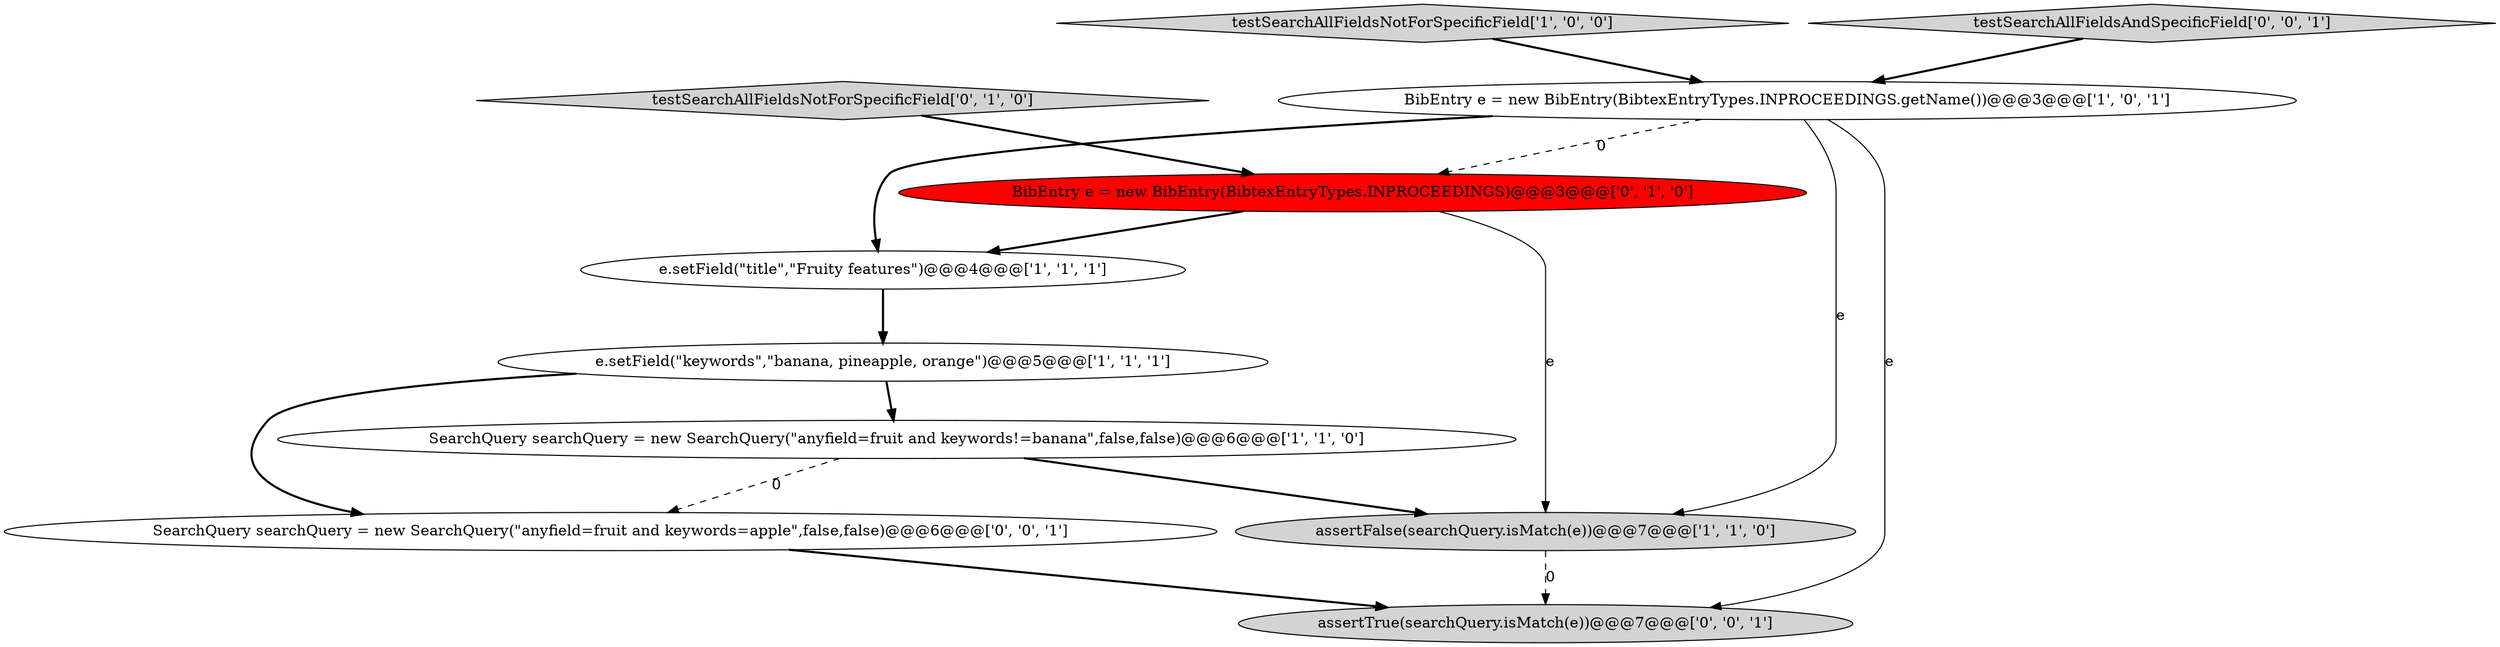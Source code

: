 digraph {
1 [style = filled, label = "assertFalse(searchQuery.isMatch(e))@@@7@@@['1', '1', '0']", fillcolor = lightgray, shape = ellipse image = "AAA0AAABBB1BBB"];
2 [style = filled, label = "testSearchAllFieldsNotForSpecificField['1', '0', '0']", fillcolor = lightgray, shape = diamond image = "AAA0AAABBB1BBB"];
9 [style = filled, label = "testSearchAllFieldsAndSpecificField['0', '0', '1']", fillcolor = lightgray, shape = diamond image = "AAA0AAABBB3BBB"];
8 [style = filled, label = "assertTrue(searchQuery.isMatch(e))@@@7@@@['0', '0', '1']", fillcolor = lightgray, shape = ellipse image = "AAA0AAABBB3BBB"];
5 [style = filled, label = "SearchQuery searchQuery = new SearchQuery(\"anyfield=fruit and keywords!=banana\",false,false)@@@6@@@['1', '1', '0']", fillcolor = white, shape = ellipse image = "AAA0AAABBB1BBB"];
0 [style = filled, label = "BibEntry e = new BibEntry(BibtexEntryTypes.INPROCEEDINGS.getName())@@@3@@@['1', '0', '1']", fillcolor = white, shape = ellipse image = "AAA0AAABBB1BBB"];
7 [style = filled, label = "testSearchAllFieldsNotForSpecificField['0', '1', '0']", fillcolor = lightgray, shape = diamond image = "AAA0AAABBB2BBB"];
4 [style = filled, label = "e.setField(\"title\",\"Fruity features\")@@@4@@@['1', '1', '1']", fillcolor = white, shape = ellipse image = "AAA0AAABBB1BBB"];
3 [style = filled, label = "e.setField(\"keywords\",\"banana, pineapple, orange\")@@@5@@@['1', '1', '1']", fillcolor = white, shape = ellipse image = "AAA0AAABBB1BBB"];
6 [style = filled, label = "BibEntry e = new BibEntry(BibtexEntryTypes.INPROCEEDINGS)@@@3@@@['0', '1', '0']", fillcolor = red, shape = ellipse image = "AAA1AAABBB2BBB"];
10 [style = filled, label = "SearchQuery searchQuery = new SearchQuery(\"anyfield=fruit and keywords=apple\",false,false)@@@6@@@['0', '0', '1']", fillcolor = white, shape = ellipse image = "AAA0AAABBB3BBB"];
3->10 [style = bold, label=""];
5->1 [style = bold, label=""];
4->3 [style = bold, label=""];
6->4 [style = bold, label=""];
3->5 [style = bold, label=""];
2->0 [style = bold, label=""];
1->8 [style = dashed, label="0"];
9->0 [style = bold, label=""];
10->8 [style = bold, label=""];
5->10 [style = dashed, label="0"];
6->1 [style = solid, label="e"];
0->4 [style = bold, label=""];
0->1 [style = solid, label="e"];
0->8 [style = solid, label="e"];
7->6 [style = bold, label=""];
0->6 [style = dashed, label="0"];
}
